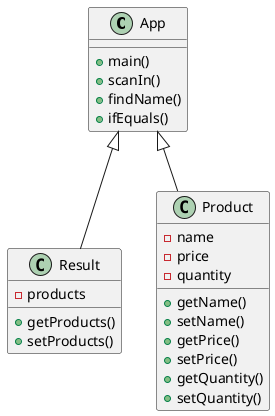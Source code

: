 @startuml
'https://plantuml.com/class-diagram

App <|-- Result
App <|-- Product


class App {
+main()
+scanIn()
+findName()
+ifEquals()
}

class Result {
-products
+getProducts()
+setProducts()
}

class Product {
-name
-price
-quantity
+getName()
+setName()
+getPrice()
+setPrice()
+getQuantity()
+setQuantity()
}

@enduml